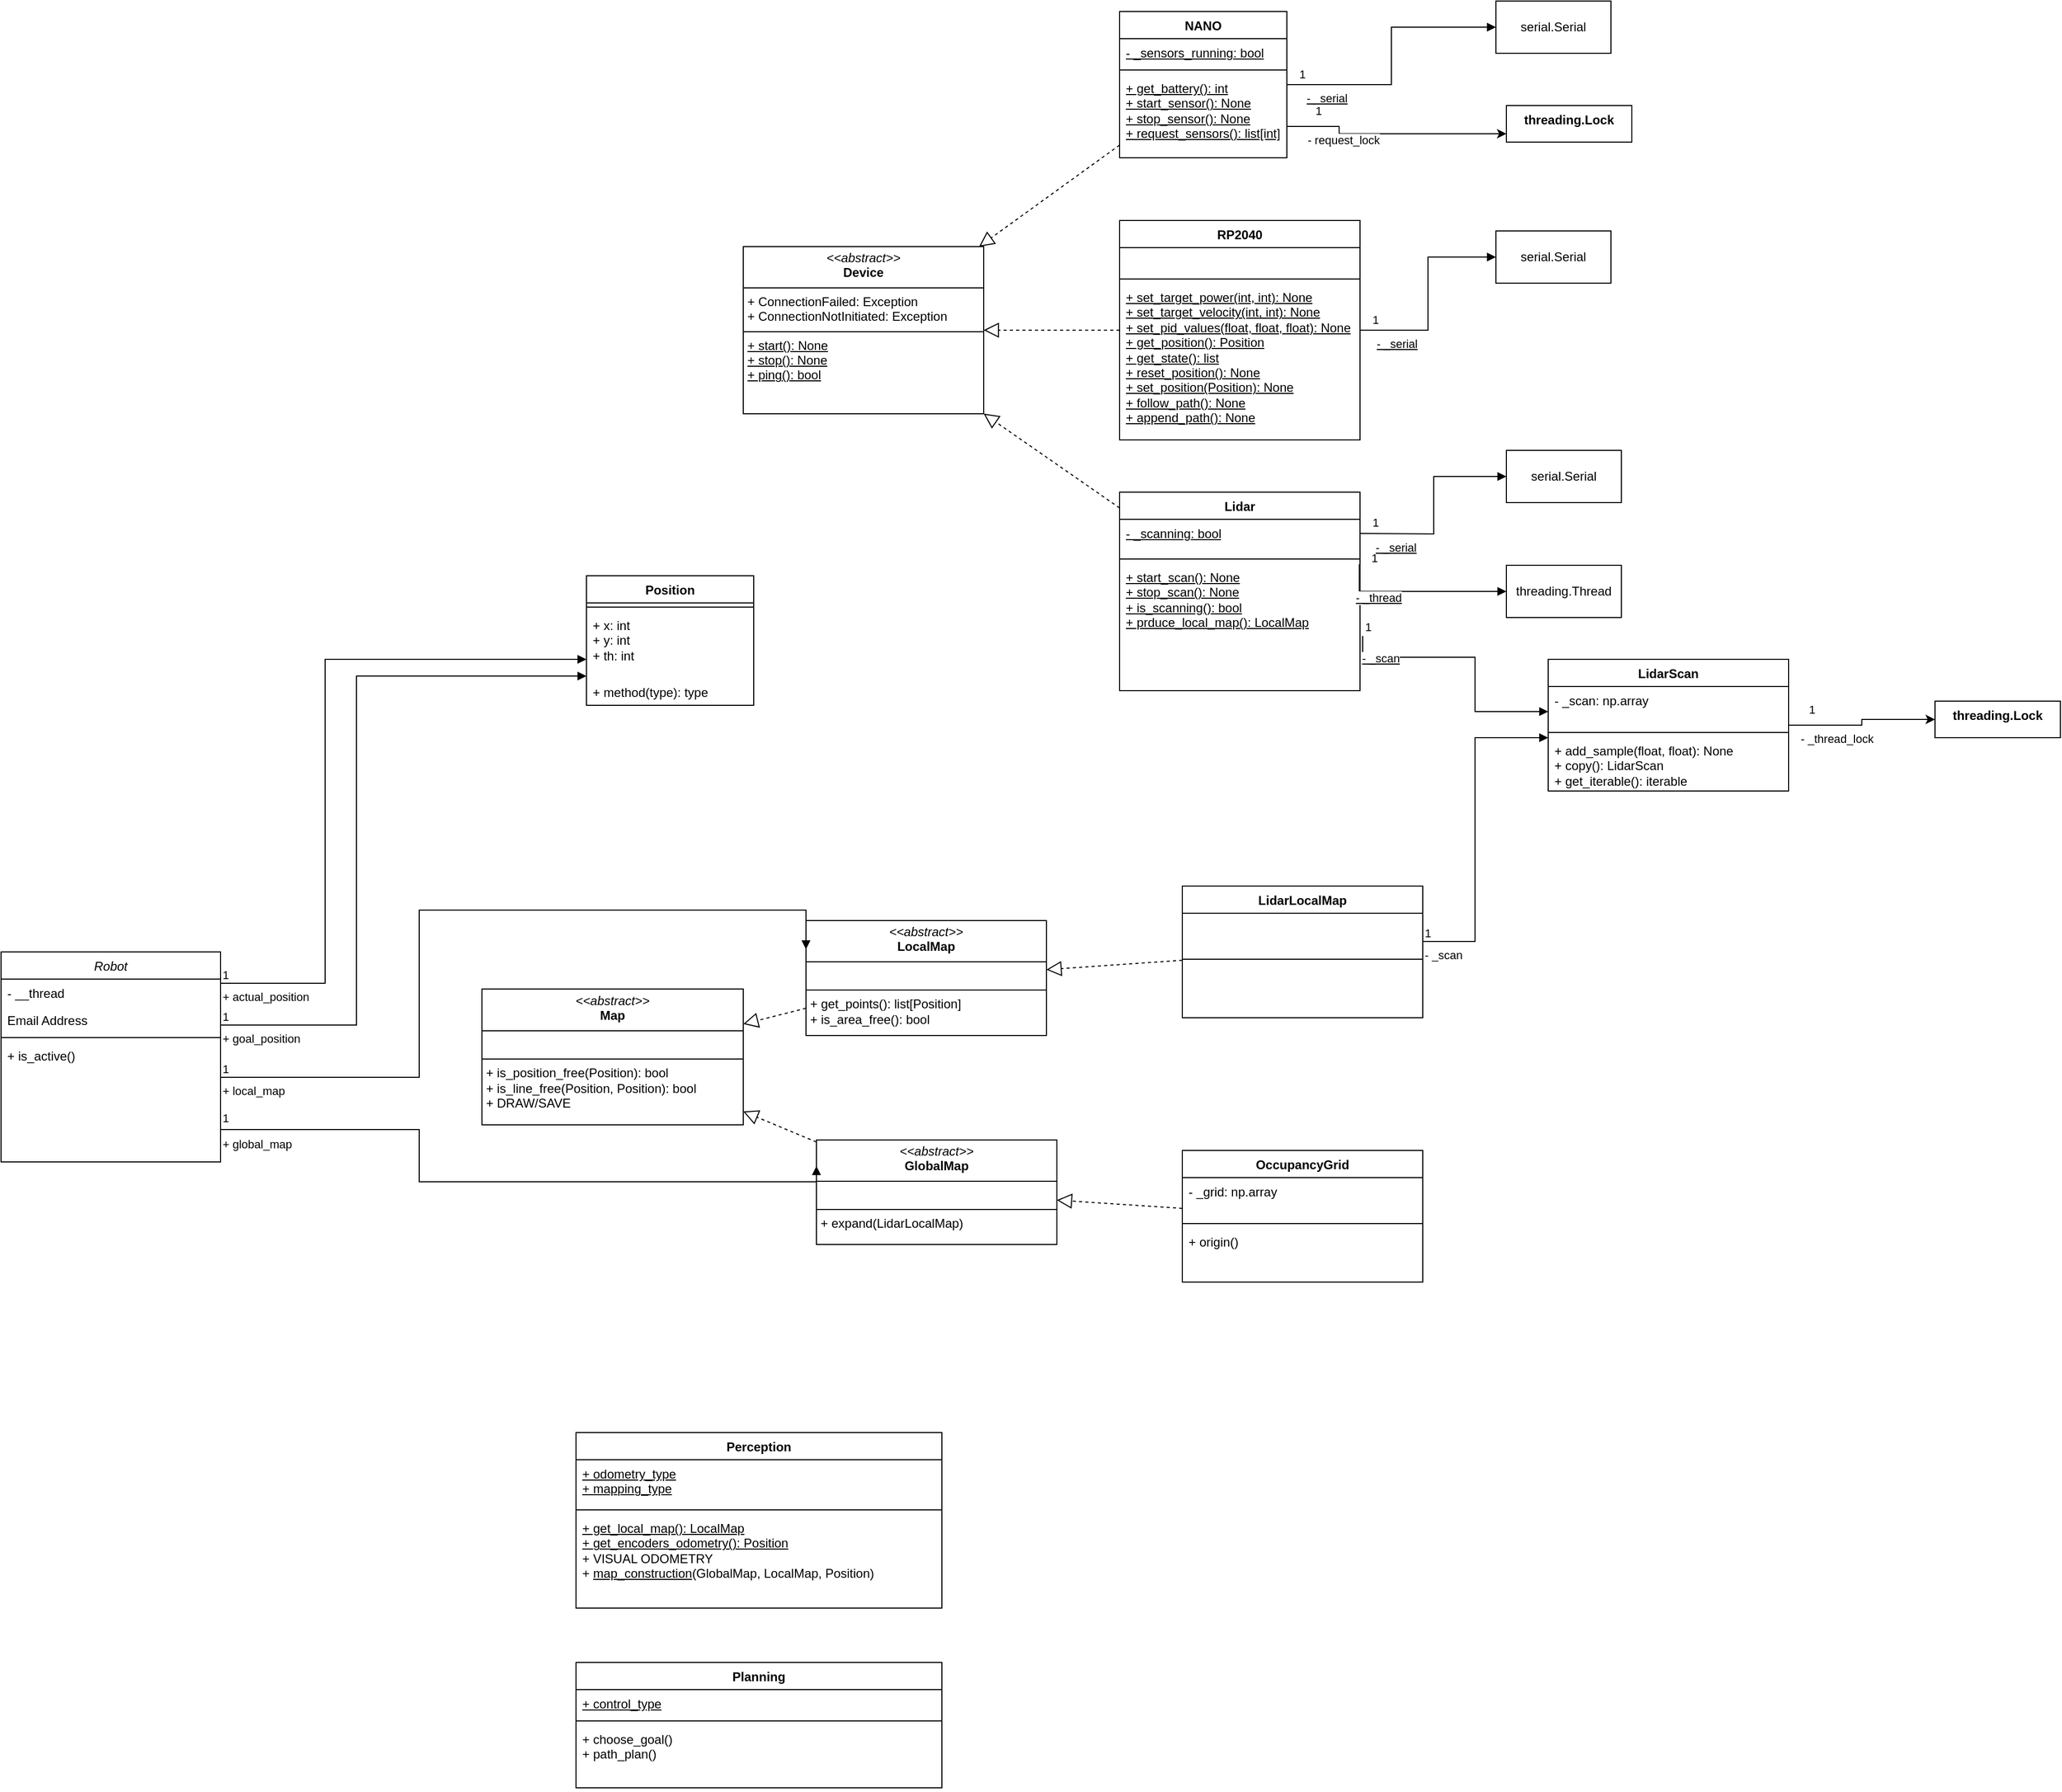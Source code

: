 <mxfile version="25.0.2">
  <diagram id="C5RBs43oDa-KdzZeNtuy" name="Page-1">
    <mxGraphModel dx="2169" dy="1123" grid="1" gridSize="10" guides="1" tooltips="1" connect="1" arrows="1" fold="1" page="1" pageScale="1" pageWidth="827" pageHeight="1169" math="0" shadow="0">
      <root>
        <mxCell id="WIyWlLk6GJQsqaUBKTNV-0" />
        <mxCell id="WIyWlLk6GJQsqaUBKTNV-1" parent="WIyWlLk6GJQsqaUBKTNV-0" />
        <mxCell id="zkfFHV4jXpPFQw0GAbJ--0" value="Robot" style="swimlane;fontStyle=2;align=center;verticalAlign=top;childLayout=stackLayout;horizontal=1;startSize=26;horizontalStack=0;resizeParent=1;resizeLast=0;collapsible=1;marginBottom=0;rounded=0;shadow=0;strokeWidth=1;" parent="WIyWlLk6GJQsqaUBKTNV-1" vertex="1">
          <mxGeometry x="-520" y="960" width="210" height="201" as="geometry">
            <mxRectangle x="230" y="140" width="160" height="26" as="alternateBounds" />
          </mxGeometry>
        </mxCell>
        <mxCell id="zkfFHV4jXpPFQw0GAbJ--1" value="- __thread" style="text;align=left;verticalAlign=top;spacingLeft=4;spacingRight=4;overflow=hidden;rotatable=0;points=[[0,0.5],[1,0.5]];portConstraint=eastwest;fontStyle=0" parent="zkfFHV4jXpPFQw0GAbJ--0" vertex="1">
          <mxGeometry y="26" width="210" height="26" as="geometry" />
        </mxCell>
        <mxCell id="zkfFHV4jXpPFQw0GAbJ--3" value="Email Address" style="text;align=left;verticalAlign=top;spacingLeft=4;spacingRight=4;overflow=hidden;rotatable=0;points=[[0,0.5],[1,0.5]];portConstraint=eastwest;rounded=0;shadow=0;html=0;" parent="zkfFHV4jXpPFQw0GAbJ--0" vertex="1">
          <mxGeometry y="52" width="210" height="26" as="geometry" />
        </mxCell>
        <mxCell id="zkfFHV4jXpPFQw0GAbJ--4" value="" style="line;html=1;strokeWidth=1;align=left;verticalAlign=middle;spacingTop=-1;spacingLeft=3;spacingRight=3;rotatable=0;labelPosition=right;points=[];portConstraint=eastwest;" parent="zkfFHV4jXpPFQw0GAbJ--0" vertex="1">
          <mxGeometry y="78" width="210" height="8" as="geometry" />
        </mxCell>
        <mxCell id="zkfFHV4jXpPFQw0GAbJ--5" value="+ is_active()" style="text;align=left;verticalAlign=top;spacingLeft=4;spacingRight=4;overflow=hidden;rotatable=0;points=[[0,0.5],[1,0.5]];portConstraint=eastwest;" parent="zkfFHV4jXpPFQw0GAbJ--0" vertex="1">
          <mxGeometry y="86" width="210" height="26" as="geometry" />
        </mxCell>
        <mxCell id="hPrUWKLeaLO6uAsV5Swc-0" value="&lt;div&gt;Lidar&lt;/div&gt;&lt;div&gt;&lt;br&gt;&lt;/div&gt;" style="swimlane;fontStyle=1;align=center;verticalAlign=top;childLayout=stackLayout;horizontal=1;startSize=26;horizontalStack=0;resizeParent=1;resizeParentMax=0;resizeLast=0;collapsible=1;marginBottom=0;whiteSpace=wrap;html=1;" parent="WIyWlLk6GJQsqaUBKTNV-1" vertex="1">
          <mxGeometry x="550" y="520" width="230" height="190" as="geometry" />
        </mxCell>
        <mxCell id="hPrUWKLeaLO6uAsV5Swc-1" value="&lt;div&gt;&lt;u&gt;- _scanning: bool&lt;/u&gt;&lt;/div&gt;" style="text;strokeColor=none;fillColor=none;align=left;verticalAlign=top;spacingLeft=4;spacingRight=4;overflow=hidden;rotatable=0;points=[[0,0.5],[1,0.5]];portConstraint=eastwest;whiteSpace=wrap;html=1;" parent="hPrUWKLeaLO6uAsV5Swc-0" vertex="1">
          <mxGeometry y="26" width="230" height="34" as="geometry" />
        </mxCell>
        <mxCell id="hPrUWKLeaLO6uAsV5Swc-2" value="" style="line;strokeWidth=1;fillColor=none;align=left;verticalAlign=middle;spacingTop=-1;spacingLeft=3;spacingRight=3;rotatable=0;labelPosition=right;points=[];portConstraint=eastwest;strokeColor=inherit;" parent="hPrUWKLeaLO6uAsV5Swc-0" vertex="1">
          <mxGeometry y="60" width="230" height="8" as="geometry" />
        </mxCell>
        <mxCell id="hPrUWKLeaLO6uAsV5Swc-3" value="&lt;div&gt;+ start_scan(): None&lt;/div&gt;&lt;div&gt;+ stop_scan(): None&lt;/div&gt;&lt;div&gt;+ is_scanning(): bool&lt;/div&gt;&lt;div&gt;+ prduce_local_map(): LocalMap&lt;/div&gt;" style="text;strokeColor=none;fillColor=none;align=left;verticalAlign=top;spacingLeft=4;spacingRight=4;overflow=hidden;rotatable=0;points=[[0,0.5],[1,0.5]];portConstraint=eastwest;whiteSpace=wrap;html=1;fontStyle=4" parent="hPrUWKLeaLO6uAsV5Swc-0" vertex="1">
          <mxGeometry y="68" width="230" height="122" as="geometry" />
        </mxCell>
        <mxCell id="7IlYcsxSYX4sqOh2F5LM-17" value="" style="edgeStyle=orthogonalEdgeStyle;rounded=0;orthogonalLoop=1;jettySize=auto;html=1;" parent="WIyWlLk6GJQsqaUBKTNV-1" source="7IlYcsxSYX4sqOh2F5LM-23" target="7IlYcsxSYX4sqOh2F5LM-16" edge="1">
          <mxGeometry relative="1" as="geometry">
            <mxPoint x="1190" y="730" as="sourcePoint" />
          </mxGeometry>
        </mxCell>
        <mxCell id="7IlYcsxSYX4sqOh2F5LM-18" value="- _thread_lock" style="edgeLabel;html=1;align=center;verticalAlign=middle;resizable=0;points=[];" parent="7IlYcsxSYX4sqOh2F5LM-17" vertex="1" connectable="0">
          <mxGeometry x="-0.792" y="-3" relative="1" as="geometry">
            <mxPoint x="31" y="10" as="offset" />
          </mxGeometry>
        </mxCell>
        <mxCell id="7IlYcsxSYX4sqOh2F5LM-19" value="1" style="edgeLabel;html=1;align=center;verticalAlign=middle;resizable=0;points=[];" parent="7IlYcsxSYX4sqOh2F5LM-17" vertex="1" connectable="0">
          <mxGeometry x="-0.792" y="-3" relative="1" as="geometry">
            <mxPoint x="7" y="-18" as="offset" />
          </mxGeometry>
        </mxCell>
        <mxCell id="7IlYcsxSYX4sqOh2F5LM-0" value="threading.Thread" style="html=1;whiteSpace=wrap;" parent="WIyWlLk6GJQsqaUBKTNV-1" vertex="1">
          <mxGeometry x="920" y="590" width="110" height="50" as="geometry" />
        </mxCell>
        <mxCell id="7IlYcsxSYX4sqOh2F5LM-4" value="&lt;u&gt;- _thread&lt;/u&gt;" style="endArrow=block;endFill=1;html=1;edgeStyle=orthogonalEdgeStyle;align=left;verticalAlign=top;rounded=0;exitX=0.997;exitY=0.008;exitDx=0;exitDy=0;exitPerimeter=0;" parent="WIyWlLk6GJQsqaUBKTNV-1" source="hPrUWKLeaLO6uAsV5Swc-3" target="7IlYcsxSYX4sqOh2F5LM-0" edge="1">
          <mxGeometry x="-0.771" y="-5" relative="1" as="geometry">
            <mxPoint x="780" y="610" as="sourcePoint" />
            <mxPoint x="940" y="610" as="targetPoint" />
            <Array as="points">
              <mxPoint x="779" y="615" />
            </Array>
            <mxPoint as="offset" />
          </mxGeometry>
        </mxCell>
        <mxCell id="7IlYcsxSYX4sqOh2F5LM-5" value="1" style="edgeLabel;resizable=0;html=1;align=left;verticalAlign=bottom;" parent="7IlYcsxSYX4sqOh2F5LM-4" connectable="0" vertex="1">
          <mxGeometry x="-1" relative="1" as="geometry">
            <mxPoint x="10" y="3" as="offset" />
          </mxGeometry>
        </mxCell>
        <mxCell id="7IlYcsxSYX4sqOh2F5LM-6" value="&lt;u&gt;- _scan&lt;/u&gt;" style="endArrow=block;endFill=1;html=1;edgeStyle=orthogonalEdgeStyle;align=left;verticalAlign=top;rounded=0;exitX=1.011;exitY=0.571;exitDx=0;exitDy=0;exitPerimeter=0;" parent="WIyWlLk6GJQsqaUBKTNV-1" source="hPrUWKLeaLO6uAsV5Swc-3" target="7IlYcsxSYX4sqOh2F5LM-23" edge="1">
          <mxGeometry x="-0.935" y="-3" relative="1" as="geometry">
            <mxPoint x="800" y="730" as="sourcePoint" />
            <mxPoint x="960" y="730" as="targetPoint" />
            <Array as="points">
              <mxPoint x="890" y="678" />
              <mxPoint x="890" y="730" />
            </Array>
            <mxPoint as="offset" />
          </mxGeometry>
        </mxCell>
        <mxCell id="7IlYcsxSYX4sqOh2F5LM-7" value="1" style="edgeLabel;resizable=0;html=1;align=left;verticalAlign=bottom;" parent="7IlYcsxSYX4sqOh2F5LM-6" connectable="0" vertex="1">
          <mxGeometry x="-1" relative="1" as="geometry" />
        </mxCell>
        <mxCell id="7IlYcsxSYX4sqOh2F5LM-8" value="&lt;p style=&quot;margin:0px;margin-top:4px;text-align:center;&quot;&gt;&lt;i&gt;&amp;lt;&amp;lt;abstract&amp;gt;&amp;gt;&lt;/i&gt;&lt;br&gt;&lt;b&gt;LocalMap&lt;/b&gt;&lt;/p&gt;&lt;hr size=&quot;1&quot; style=&quot;border-style:solid;&quot;&gt;&lt;p style=&quot;margin:0px;margin-left:4px;&quot;&gt;&lt;br&gt;&lt;/p&gt;&lt;hr size=&quot;1&quot; style=&quot;border-style:solid;&quot;&gt;&lt;p style=&quot;margin:0px;margin-left:4px;&quot;&gt;&lt;span style=&quot;background-color: initial;&quot;&gt;+ get_points(): list[Position]&lt;/span&gt;&lt;br&gt;&lt;/p&gt;&lt;p style=&quot;margin:0px;margin-left:4px;&quot;&gt;+ is_area_free(): bool&lt;span style=&quot;background-color: initial;&quot;&gt;&amp;nbsp;&lt;/span&gt;&lt;/p&gt;&lt;p style=&quot;margin:0px;margin-left:4px;&quot;&gt;&lt;br&gt;&lt;/p&gt;" style="verticalAlign=top;align=left;overflow=fill;html=1;whiteSpace=wrap;" parent="WIyWlLk6GJQsqaUBKTNV-1" vertex="1">
          <mxGeometry x="250" y="930" width="230" height="110" as="geometry" />
        </mxCell>
        <mxCell id="7IlYcsxSYX4sqOh2F5LM-9" value="serial.Serial" style="html=1;whiteSpace=wrap;" parent="WIyWlLk6GJQsqaUBKTNV-1" vertex="1">
          <mxGeometry x="920" y="480" width="110" height="50" as="geometry" />
        </mxCell>
        <mxCell id="7IlYcsxSYX4sqOh2F5LM-10" value="&lt;u&gt;- _serial&lt;/u&gt;" style="endArrow=block;endFill=1;html=1;edgeStyle=orthogonalEdgeStyle;align=left;verticalAlign=top;rounded=0;entryX=0;entryY=0.5;entryDx=0;entryDy=0;" parent="WIyWlLk6GJQsqaUBKTNV-1" target="7IlYcsxSYX4sqOh2F5LM-9" edge="1">
          <mxGeometry x="-0.866" relative="1" as="geometry">
            <mxPoint x="780" y="559.48" as="sourcePoint" />
            <mxPoint x="920" y="544.48" as="targetPoint" />
            <mxPoint as="offset" />
          </mxGeometry>
        </mxCell>
        <mxCell id="7IlYcsxSYX4sqOh2F5LM-11" value="1" style="edgeLabel;resizable=0;html=1;align=left;verticalAlign=bottom;" parent="7IlYcsxSYX4sqOh2F5LM-10" connectable="0" vertex="1">
          <mxGeometry x="-1" relative="1" as="geometry">
            <mxPoint x="10" y="-2" as="offset" />
          </mxGeometry>
        </mxCell>
        <mxCell id="7IlYcsxSYX4sqOh2F5LM-12" value="- _scan" style="endArrow=block;endFill=1;html=1;edgeStyle=orthogonalEdgeStyle;align=left;verticalAlign=top;rounded=0;" parent="WIyWlLk6GJQsqaUBKTNV-1" source="7IlYcsxSYX4sqOh2F5LM-28" target="7IlYcsxSYX4sqOh2F5LM-23" edge="1">
          <mxGeometry x="-1" relative="1" as="geometry">
            <mxPoint x="840" y="950.0" as="sourcePoint" />
            <mxPoint x="960" y="755" as="targetPoint" />
            <Array as="points">
              <mxPoint x="890" y="950" />
              <mxPoint x="890" y="755" />
            </Array>
          </mxGeometry>
        </mxCell>
        <mxCell id="7IlYcsxSYX4sqOh2F5LM-13" value="1" style="edgeLabel;resizable=0;html=1;align=left;verticalAlign=bottom;" parent="7IlYcsxSYX4sqOh2F5LM-12" connectable="0" vertex="1">
          <mxGeometry x="-1" relative="1" as="geometry" />
        </mxCell>
        <mxCell id="7IlYcsxSYX4sqOh2F5LM-15" value="" style="endArrow=block;dashed=1;endFill=0;endSize=12;html=1;rounded=0;" parent="WIyWlLk6GJQsqaUBKTNV-1" source="7IlYcsxSYX4sqOh2F5LM-28" target="7IlYcsxSYX4sqOh2F5LM-8" edge="1">
          <mxGeometry width="160" relative="1" as="geometry">
            <mxPoint x="610" y="965" as="sourcePoint" />
            <mxPoint x="520" y="960" as="targetPoint" />
          </mxGeometry>
        </mxCell>
        <mxCell id="7IlYcsxSYX4sqOh2F5LM-16" value="threading.Lock" style="whiteSpace=wrap;html=1;verticalAlign=top;fontStyle=1;startSize=26;" parent="WIyWlLk6GJQsqaUBKTNV-1" vertex="1">
          <mxGeometry x="1330" y="720" width="120" height="35" as="geometry" />
        </mxCell>
        <mxCell id="7IlYcsxSYX4sqOh2F5LM-23" value="&lt;div&gt;Lidar&lt;span style=&quot;background-color: initial;&quot;&gt;Scan&lt;/span&gt;&lt;/div&gt;" style="swimlane;fontStyle=1;align=center;verticalAlign=top;childLayout=stackLayout;horizontal=1;startSize=26;horizontalStack=0;resizeParent=1;resizeParentMax=0;resizeLast=0;collapsible=1;marginBottom=0;whiteSpace=wrap;html=1;" parent="WIyWlLk6GJQsqaUBKTNV-1" vertex="1">
          <mxGeometry x="960" y="680" width="230" height="126" as="geometry" />
        </mxCell>
        <mxCell id="7IlYcsxSYX4sqOh2F5LM-24" value="&lt;div&gt;- _scan: np.array&lt;/div&gt;" style="text;strokeColor=none;fillColor=none;align=left;verticalAlign=top;spacingLeft=4;spacingRight=4;overflow=hidden;rotatable=0;points=[[0,0.5],[1,0.5]];portConstraint=eastwest;whiteSpace=wrap;html=1;" parent="7IlYcsxSYX4sqOh2F5LM-23" vertex="1">
          <mxGeometry y="26" width="230" height="40" as="geometry" />
        </mxCell>
        <mxCell id="7IlYcsxSYX4sqOh2F5LM-25" value="" style="line;strokeWidth=1;fillColor=none;align=left;verticalAlign=middle;spacingTop=-1;spacingLeft=3;spacingRight=3;rotatable=0;labelPosition=right;points=[];portConstraint=eastwest;strokeColor=inherit;" parent="7IlYcsxSYX4sqOh2F5LM-23" vertex="1">
          <mxGeometry y="66" width="230" height="8" as="geometry" />
        </mxCell>
        <mxCell id="7IlYcsxSYX4sqOh2F5LM-26" value="+ add_sample(float, float): None&lt;div&gt;+ copy(): LidarScan&lt;/div&gt;&lt;div&gt;+ get_iterable(): iterable&lt;/div&gt;" style="text;strokeColor=none;fillColor=none;align=left;verticalAlign=top;spacingLeft=4;spacingRight=4;overflow=hidden;rotatable=0;points=[[0,0.5],[1,0.5]];portConstraint=eastwest;whiteSpace=wrap;html=1;fontStyle=0" parent="7IlYcsxSYX4sqOh2F5LM-23" vertex="1">
          <mxGeometry y="74" width="230" height="52" as="geometry" />
        </mxCell>
        <mxCell id="7IlYcsxSYX4sqOh2F5LM-28" value="&lt;div&gt;LidarLocalMap&lt;/div&gt;" style="swimlane;fontStyle=1;align=center;verticalAlign=top;childLayout=stackLayout;horizontal=1;startSize=26;horizontalStack=0;resizeParent=1;resizeParentMax=0;resizeLast=0;collapsible=1;marginBottom=0;whiteSpace=wrap;html=1;" parent="WIyWlLk6GJQsqaUBKTNV-1" vertex="1">
          <mxGeometry x="610" y="897" width="230" height="126" as="geometry" />
        </mxCell>
        <mxCell id="7IlYcsxSYX4sqOh2F5LM-29" value="&lt;div&gt;&amp;nbsp;&amp;nbsp;&lt;/div&gt;" style="text;strokeColor=none;fillColor=none;align=left;verticalAlign=top;spacingLeft=4;spacingRight=4;overflow=hidden;rotatable=0;points=[[0,0.5],[1,0.5]];portConstraint=eastwest;whiteSpace=wrap;html=1;" parent="7IlYcsxSYX4sqOh2F5LM-28" vertex="1">
          <mxGeometry y="26" width="230" height="40" as="geometry" />
        </mxCell>
        <mxCell id="7IlYcsxSYX4sqOh2F5LM-30" value="" style="line;strokeWidth=1;fillColor=none;align=left;verticalAlign=middle;spacingTop=-1;spacingLeft=3;spacingRight=3;rotatable=0;labelPosition=right;points=[];portConstraint=eastwest;strokeColor=inherit;" parent="7IlYcsxSYX4sqOh2F5LM-28" vertex="1">
          <mxGeometry y="66" width="230" height="8" as="geometry" />
        </mxCell>
        <mxCell id="7IlYcsxSYX4sqOh2F5LM-31" value="&amp;nbsp;&amp;nbsp;" style="text;strokeColor=none;fillColor=none;align=left;verticalAlign=top;spacingLeft=4;spacingRight=4;overflow=hidden;rotatable=0;points=[[0,0.5],[1,0.5]];portConstraint=eastwest;whiteSpace=wrap;html=1;fontStyle=0" parent="7IlYcsxSYX4sqOh2F5LM-28" vertex="1">
          <mxGeometry y="74" width="230" height="52" as="geometry" />
        </mxCell>
        <mxCell id="7IlYcsxSYX4sqOh2F5LM-32" value="&lt;div&gt;OccupancyGrid&lt;/div&gt;" style="swimlane;fontStyle=1;align=center;verticalAlign=top;childLayout=stackLayout;horizontal=1;startSize=26;horizontalStack=0;resizeParent=1;resizeParentMax=0;resizeLast=0;collapsible=1;marginBottom=0;whiteSpace=wrap;html=1;" parent="WIyWlLk6GJQsqaUBKTNV-1" vertex="1">
          <mxGeometry x="610" y="1150" width="230" height="126" as="geometry" />
        </mxCell>
        <mxCell id="7IlYcsxSYX4sqOh2F5LM-33" value="&lt;div&gt;- _grid: np.array&lt;/div&gt;&lt;div&gt;&lt;br&gt;&lt;/div&gt;" style="text;strokeColor=none;fillColor=none;align=left;verticalAlign=top;spacingLeft=4;spacingRight=4;overflow=hidden;rotatable=0;points=[[0,0.5],[1,0.5]];portConstraint=eastwest;whiteSpace=wrap;html=1;" parent="7IlYcsxSYX4sqOh2F5LM-32" vertex="1">
          <mxGeometry y="26" width="230" height="40" as="geometry" />
        </mxCell>
        <mxCell id="7IlYcsxSYX4sqOh2F5LM-34" value="" style="line;strokeWidth=1;fillColor=none;align=left;verticalAlign=middle;spacingTop=-1;spacingLeft=3;spacingRight=3;rotatable=0;labelPosition=right;points=[];portConstraint=eastwest;strokeColor=inherit;" parent="7IlYcsxSYX4sqOh2F5LM-32" vertex="1">
          <mxGeometry y="66" width="230" height="8" as="geometry" />
        </mxCell>
        <mxCell id="7IlYcsxSYX4sqOh2F5LM-35" value="+ origin()&lt;div&gt;&lt;br&gt;&lt;/div&gt;" style="text;strokeColor=none;fillColor=none;align=left;verticalAlign=top;spacingLeft=4;spacingRight=4;overflow=hidden;rotatable=0;points=[[0,0.5],[1,0.5]];portConstraint=eastwest;whiteSpace=wrap;html=1;fontStyle=0" parent="7IlYcsxSYX4sqOh2F5LM-32" vertex="1">
          <mxGeometry y="74" width="230" height="52" as="geometry" />
        </mxCell>
        <mxCell id="7IlYcsxSYX4sqOh2F5LM-36" value="&lt;p style=&quot;margin:0px;margin-top:4px;text-align:center;&quot;&gt;&lt;i&gt;&amp;lt;&amp;lt;abstract&amp;gt;&amp;gt;&lt;/i&gt;&lt;br&gt;&lt;b&gt;GlobalMap&lt;/b&gt;&lt;/p&gt;&lt;hr size=&quot;1&quot; style=&quot;border-style:solid;&quot;&gt;&lt;p style=&quot;margin:0px;margin-left:4px;&quot;&gt;&lt;br&gt;&lt;/p&gt;&lt;hr size=&quot;1&quot; style=&quot;border-style:solid;&quot;&gt;&lt;p style=&quot;margin:0px;margin-left:4px;&quot;&gt;+ expand(LidarLocalMap)&lt;/p&gt;&lt;p style=&quot;margin:0px;margin-left:4px;&quot;&gt;&lt;br&gt;&lt;/p&gt;" style="verticalAlign=top;align=left;overflow=fill;html=1;whiteSpace=wrap;" parent="WIyWlLk6GJQsqaUBKTNV-1" vertex="1">
          <mxGeometry x="260" y="1140" width="230" height="100" as="geometry" />
        </mxCell>
        <mxCell id="7IlYcsxSYX4sqOh2F5LM-37" value="" style="endArrow=block;dashed=1;endFill=0;endSize=12;html=1;rounded=0;" parent="WIyWlLk6GJQsqaUBKTNV-1" source="7IlYcsxSYX4sqOh2F5LM-32" target="7IlYcsxSYX4sqOh2F5LM-36" edge="1">
          <mxGeometry width="160" relative="1" as="geometry">
            <mxPoint x="620" y="1219.57" as="sourcePoint" />
            <mxPoint x="530" y="1217.403" as="targetPoint" />
          </mxGeometry>
        </mxCell>
        <mxCell id="7IlYcsxSYX4sqOh2F5LM-38" value="&lt;p style=&quot;margin:0px;margin-top:4px;text-align:center;&quot;&gt;&lt;i&gt;&amp;lt;&amp;lt;abstract&amp;gt;&amp;gt;&lt;/i&gt;&lt;br&gt;&lt;b&gt;Map&lt;/b&gt;&lt;/p&gt;&lt;hr size=&quot;1&quot; style=&quot;border-style:solid;&quot;&gt;&lt;p style=&quot;margin:0px;margin-left:4px;&quot;&gt;&lt;br&gt;&lt;/p&gt;&lt;hr size=&quot;1&quot; style=&quot;border-style:solid;&quot;&gt;&lt;p style=&quot;margin:0px;margin-left:4px;&quot;&gt;+ is_position_free(Position): bool&lt;br&gt;+ is_line_free(Position, Position): bool&lt;/p&gt;&lt;p style=&quot;margin:0px;margin-left:4px;&quot;&gt;+ DRAW/SAVE&amp;nbsp;&lt;/p&gt;&lt;p style=&quot;margin:0px;margin-left:4px;&quot;&gt;&lt;br&gt;&lt;/p&gt;" style="verticalAlign=top;align=left;overflow=fill;html=1;whiteSpace=wrap;" parent="WIyWlLk6GJQsqaUBKTNV-1" vertex="1">
          <mxGeometry x="-60" y="995.5" width="250" height="130" as="geometry" />
        </mxCell>
        <mxCell id="7IlYcsxSYX4sqOh2F5LM-39" value="" style="endArrow=block;dashed=1;endFill=0;endSize=12;html=1;rounded=0;" parent="WIyWlLk6GJQsqaUBKTNV-1" source="7IlYcsxSYX4sqOh2F5LM-8" target="7IlYcsxSYX4sqOh2F5LM-38" edge="1">
          <mxGeometry width="160" relative="1" as="geometry">
            <mxPoint x="280" y="1080" as="sourcePoint" />
            <mxPoint x="190" y="1080" as="targetPoint" />
          </mxGeometry>
        </mxCell>
        <mxCell id="7IlYcsxSYX4sqOh2F5LM-40" value="" style="endArrow=block;dashed=1;endFill=0;endSize=12;html=1;rounded=0;" parent="WIyWlLk6GJQsqaUBKTNV-1" source="7IlYcsxSYX4sqOh2F5LM-36" target="7IlYcsxSYX4sqOh2F5LM-38" edge="1">
          <mxGeometry width="160" relative="1" as="geometry">
            <mxPoint x="300" y="1110" as="sourcePoint" />
            <mxPoint x="210" y="1110" as="targetPoint" />
          </mxGeometry>
        </mxCell>
        <mxCell id="7IlYcsxSYX4sqOh2F5LM-41" value="NANO" style="swimlane;fontStyle=1;align=center;verticalAlign=top;childLayout=stackLayout;horizontal=1;startSize=26;horizontalStack=0;resizeParent=1;resizeParentMax=0;resizeLast=0;collapsible=1;marginBottom=0;whiteSpace=wrap;html=1;" parent="WIyWlLk6GJQsqaUBKTNV-1" vertex="1">
          <mxGeometry x="550" y="60" width="160" height="140" as="geometry" />
        </mxCell>
        <mxCell id="7IlYcsxSYX4sqOh2F5LM-42" value="- _sensors_running: bool" style="text;strokeColor=none;fillColor=none;align=left;verticalAlign=top;spacingLeft=4;spacingRight=4;overflow=hidden;rotatable=0;points=[[0,0.5],[1,0.5]];portConstraint=eastwest;whiteSpace=wrap;html=1;fontStyle=4" parent="7IlYcsxSYX4sqOh2F5LM-41" vertex="1">
          <mxGeometry y="26" width="160" height="26" as="geometry" />
        </mxCell>
        <mxCell id="7IlYcsxSYX4sqOh2F5LM-43" value="" style="line;strokeWidth=1;fillColor=none;align=left;verticalAlign=middle;spacingTop=-1;spacingLeft=3;spacingRight=3;rotatable=0;labelPosition=right;points=[];portConstraint=eastwest;strokeColor=inherit;" parent="7IlYcsxSYX4sqOh2F5LM-41" vertex="1">
          <mxGeometry y="52" width="160" height="8" as="geometry" />
        </mxCell>
        <mxCell id="7IlYcsxSYX4sqOh2F5LM-44" value="&lt;u&gt;+ get_battery(): int&lt;/u&gt;&lt;div&gt;&lt;u&gt;+ start_sensor(): None&lt;/u&gt;&lt;/div&gt;&lt;div&gt;&lt;u&gt;+ stop_sensor(): None&lt;/u&gt;&lt;/div&gt;&lt;div&gt;&lt;u&gt;+ request_sensors(): list[int]&lt;/u&gt;&lt;/div&gt;&lt;div&gt;&lt;u&gt;&lt;br&gt;&lt;/u&gt;&lt;/div&gt;" style="text;strokeColor=none;fillColor=none;align=left;verticalAlign=top;spacingLeft=4;spacingRight=4;overflow=hidden;rotatable=0;points=[[0,0.5],[1,0.5]];portConstraint=eastwest;whiteSpace=wrap;html=1;" parent="7IlYcsxSYX4sqOh2F5LM-41" vertex="1">
          <mxGeometry y="60" width="160" height="80" as="geometry" />
        </mxCell>
        <mxCell id="7IlYcsxSYX4sqOh2F5LM-45" value="&lt;p style=&quot;margin:0px;margin-top:4px;text-align:center;&quot;&gt;&lt;i&gt;&amp;lt;&amp;lt;abstract&amp;gt;&amp;gt;&lt;/i&gt;&lt;br&gt;&lt;b&gt;Device&lt;/b&gt;&lt;/p&gt;&lt;hr size=&quot;1&quot; style=&quot;border-style:solid;&quot;&gt;&lt;p style=&quot;margin:0px;margin-left:4px;&quot;&gt;+ ConnectionFailed: Exception&lt;/p&gt;&lt;p style=&quot;margin:0px;margin-left:4px;&quot;&gt;+ ConnectionNotInitiated: Exception&lt;/p&gt;&lt;hr size=&quot;1&quot; style=&quot;border-style:solid;&quot;&gt;&lt;p style=&quot;margin:0px;margin-left:4px;&quot;&gt;&lt;u&gt;+ start(): None&lt;/u&gt;&lt;/p&gt;&lt;p style=&quot;margin:0px;margin-left:4px;&quot;&gt;&lt;u&gt;+ stop(): None&lt;/u&gt;&lt;/p&gt;&lt;p style=&quot;margin:0px;margin-left:4px;&quot;&gt;&lt;u&gt;+ ping(): bool&lt;/u&gt;&lt;/p&gt;" style="verticalAlign=top;align=left;overflow=fill;html=1;whiteSpace=wrap;" parent="WIyWlLk6GJQsqaUBKTNV-1" vertex="1">
          <mxGeometry x="190" y="285" width="230" height="160" as="geometry" />
        </mxCell>
        <mxCell id="7IlYcsxSYX4sqOh2F5LM-46" value="" style="endArrow=block;dashed=1;endFill=0;endSize=12;html=1;rounded=0;" parent="WIyWlLk6GJQsqaUBKTNV-1" source="hPrUWKLeaLO6uAsV5Swc-0" target="7IlYcsxSYX4sqOh2F5LM-45" edge="1">
          <mxGeometry width="160" relative="1" as="geometry">
            <mxPoint x="530" y="638.82" as="sourcePoint" />
            <mxPoint x="400" y="638.82" as="targetPoint" />
          </mxGeometry>
        </mxCell>
        <mxCell id="7IlYcsxSYX4sqOh2F5LM-47" value="" style="endArrow=block;dashed=1;endFill=0;endSize=12;html=1;rounded=0;" parent="WIyWlLk6GJQsqaUBKTNV-1" source="7IlYcsxSYX4sqOh2F5LM-41" target="7IlYcsxSYX4sqOh2F5LM-45" edge="1">
          <mxGeometry width="160" relative="1" as="geometry">
            <mxPoint x="510" y="357" as="sourcePoint" />
            <mxPoint x="400" y="320" as="targetPoint" />
          </mxGeometry>
        </mxCell>
        <mxCell id="7IlYcsxSYX4sqOh2F5LM-48" value="serial.Serial" style="html=1;whiteSpace=wrap;" parent="WIyWlLk6GJQsqaUBKTNV-1" vertex="1">
          <mxGeometry x="910" y="50" width="110" height="50" as="geometry" />
        </mxCell>
        <mxCell id="7IlYcsxSYX4sqOh2F5LM-49" value="&lt;u&gt;- _serial&lt;/u&gt;" style="endArrow=block;endFill=1;html=1;edgeStyle=orthogonalEdgeStyle;align=left;verticalAlign=top;rounded=0;" parent="WIyWlLk6GJQsqaUBKTNV-1" source="7IlYcsxSYX4sqOh2F5LM-41" target="7IlYcsxSYX4sqOh2F5LM-48" edge="1">
          <mxGeometry x="-0.866" relative="1" as="geometry">
            <mxPoint x="700" y="154.48" as="sourcePoint" />
            <mxPoint x="840" y="100" as="targetPoint" />
            <mxPoint as="offset" />
          </mxGeometry>
        </mxCell>
        <mxCell id="7IlYcsxSYX4sqOh2F5LM-50" value="1" style="edgeLabel;resizable=0;html=1;align=left;verticalAlign=bottom;" parent="7IlYcsxSYX4sqOh2F5LM-49" connectable="0" vertex="1">
          <mxGeometry x="-1" relative="1" as="geometry">
            <mxPoint x="10" y="-2" as="offset" />
          </mxGeometry>
        </mxCell>
        <mxCell id="7IlYcsxSYX4sqOh2F5LM-51" value="threading.Lock" style="whiteSpace=wrap;html=1;verticalAlign=top;fontStyle=1;startSize=26;" parent="WIyWlLk6GJQsqaUBKTNV-1" vertex="1">
          <mxGeometry x="920" y="150" width="120" height="35" as="geometry" />
        </mxCell>
        <mxCell id="7IlYcsxSYX4sqOh2F5LM-52" value="" style="edgeStyle=orthogonalEdgeStyle;rounded=0;orthogonalLoop=1;jettySize=auto;html=1;" parent="WIyWlLk6GJQsqaUBKTNV-1" source="7IlYcsxSYX4sqOh2F5LM-41" target="7IlYcsxSYX4sqOh2F5LM-51" edge="1">
          <mxGeometry relative="1" as="geometry">
            <mxPoint x="730" y="216" as="sourcePoint" />
            <mxPoint x="870" y="210" as="targetPoint" />
            <Array as="points">
              <mxPoint x="760" y="170" />
              <mxPoint x="760" y="177" />
            </Array>
          </mxGeometry>
        </mxCell>
        <mxCell id="7IlYcsxSYX4sqOh2F5LM-53" value="- request_lock" style="edgeLabel;html=1;align=center;verticalAlign=middle;resizable=0;points=[];" parent="7IlYcsxSYX4sqOh2F5LM-52" vertex="1" connectable="0">
          <mxGeometry x="-0.792" y="-3" relative="1" as="geometry">
            <mxPoint x="31" y="10" as="offset" />
          </mxGeometry>
        </mxCell>
        <mxCell id="7IlYcsxSYX4sqOh2F5LM-54" value="1" style="edgeLabel;html=1;align=center;verticalAlign=middle;resizable=0;points=[];" parent="7IlYcsxSYX4sqOh2F5LM-52" vertex="1" connectable="0">
          <mxGeometry x="-0.792" y="-3" relative="1" as="geometry">
            <mxPoint x="7" y="-18" as="offset" />
          </mxGeometry>
        </mxCell>
        <mxCell id="7IlYcsxSYX4sqOh2F5LM-55" value="RP2040" style="swimlane;fontStyle=1;align=center;verticalAlign=top;childLayout=stackLayout;horizontal=1;startSize=26;horizontalStack=0;resizeParent=1;resizeParentMax=0;resizeLast=0;collapsible=1;marginBottom=0;whiteSpace=wrap;html=1;" parent="WIyWlLk6GJQsqaUBKTNV-1" vertex="1">
          <mxGeometry x="550" y="260" width="230" height="210" as="geometry" />
        </mxCell>
        <mxCell id="7IlYcsxSYX4sqOh2F5LM-56" value="&amp;nbsp;" style="text;strokeColor=none;fillColor=none;align=left;verticalAlign=top;spacingLeft=4;spacingRight=4;overflow=hidden;rotatable=0;points=[[0,0.5],[1,0.5]];portConstraint=eastwest;whiteSpace=wrap;html=1;" parent="7IlYcsxSYX4sqOh2F5LM-55" vertex="1">
          <mxGeometry y="26" width="230" height="26" as="geometry" />
        </mxCell>
        <mxCell id="7IlYcsxSYX4sqOh2F5LM-57" value="" style="line;strokeWidth=1;fillColor=none;align=left;verticalAlign=middle;spacingTop=-1;spacingLeft=3;spacingRight=3;rotatable=0;labelPosition=right;points=[];portConstraint=eastwest;strokeColor=inherit;" parent="7IlYcsxSYX4sqOh2F5LM-55" vertex="1">
          <mxGeometry y="52" width="230" height="8" as="geometry" />
        </mxCell>
        <mxCell id="7IlYcsxSYX4sqOh2F5LM-58" value="&lt;div&gt;&lt;u&gt;+ set_target_power(int, int): None&lt;/u&gt;&lt;/div&gt;&lt;div&gt;&lt;u&gt;+ set_target_velocity(int, int): None&lt;/u&gt;&lt;/div&gt;&lt;div&gt;&lt;u&gt;+ set_pid_values(float, float, float): None&lt;/u&gt;&lt;/div&gt;&lt;div&gt;&lt;u&gt;+ get_position(): Position&lt;/u&gt;&lt;/div&gt;&lt;div&gt;&lt;u&gt;+ get_state(): list&lt;/u&gt;&lt;/div&gt;&lt;div&gt;&lt;u&gt;+ reset_position(): None&lt;/u&gt;&lt;/div&gt;&lt;div&gt;&lt;u&gt;+ set_position(Position): None&lt;/u&gt;&lt;/div&gt;&lt;div&gt;&lt;u&gt;+ follow_path(): None&lt;/u&gt;&lt;/div&gt;&lt;div&gt;&lt;u&gt;+ append_path(): None&lt;/u&gt;&lt;/div&gt;" style="text;strokeColor=none;fillColor=none;align=left;verticalAlign=top;spacingLeft=4;spacingRight=4;overflow=hidden;rotatable=0;points=[[0,0.5],[1,0.5]];portConstraint=eastwest;whiteSpace=wrap;html=1;" parent="7IlYcsxSYX4sqOh2F5LM-55" vertex="1">
          <mxGeometry y="60" width="230" height="150" as="geometry" />
        </mxCell>
        <mxCell id="7IlYcsxSYX4sqOh2F5LM-59" value="serial.Serial" style="html=1;whiteSpace=wrap;" parent="WIyWlLk6GJQsqaUBKTNV-1" vertex="1">
          <mxGeometry x="910" y="270" width="110" height="50" as="geometry" />
        </mxCell>
        <mxCell id="7IlYcsxSYX4sqOh2F5LM-60" value="&lt;u&gt;- _serial&lt;/u&gt;" style="endArrow=block;endFill=1;html=1;edgeStyle=orthogonalEdgeStyle;align=left;verticalAlign=top;rounded=0;" parent="WIyWlLk6GJQsqaUBKTNV-1" source="7IlYcsxSYX4sqOh2F5LM-55" target="7IlYcsxSYX4sqOh2F5LM-59" edge="1">
          <mxGeometry x="-0.866" relative="1" as="geometry">
            <mxPoint x="710" y="364.48" as="sourcePoint" />
            <mxPoint x="850" y="310" as="targetPoint" />
            <mxPoint as="offset" />
          </mxGeometry>
        </mxCell>
        <mxCell id="7IlYcsxSYX4sqOh2F5LM-61" value="1" style="edgeLabel;resizable=0;html=1;align=left;verticalAlign=bottom;" parent="7IlYcsxSYX4sqOh2F5LM-60" connectable="0" vertex="1">
          <mxGeometry x="-1" relative="1" as="geometry">
            <mxPoint x="10" y="-2" as="offset" />
          </mxGeometry>
        </mxCell>
        <mxCell id="7IlYcsxSYX4sqOh2F5LM-66" value="" style="endArrow=block;dashed=1;endFill=0;endSize=12;html=1;rounded=0;" parent="WIyWlLk6GJQsqaUBKTNV-1" source="7IlYcsxSYX4sqOh2F5LM-55" target="7IlYcsxSYX4sqOh2F5LM-45" edge="1">
          <mxGeometry width="160" relative="1" as="geometry">
            <mxPoint x="450" y="350" as="sourcePoint" />
            <mxPoint x="330" y="363" as="targetPoint" />
          </mxGeometry>
        </mxCell>
        <mxCell id="9kL38yM7EAHpC1SXWuLj-4" value="+ local_map" style="endArrow=block;endFill=1;html=1;edgeStyle=orthogonalEdgeStyle;align=left;verticalAlign=top;rounded=0;entryX=0;entryY=0.25;entryDx=0;entryDy=0;" parent="WIyWlLk6GJQsqaUBKTNV-1" source="zkfFHV4jXpPFQw0GAbJ--0" target="7IlYcsxSYX4sqOh2F5LM-8" edge="1">
          <mxGeometry x="-1" relative="1" as="geometry">
            <mxPoint x="-260" y="1160" as="sourcePoint" />
            <mxPoint x="-100" y="1160" as="targetPoint" />
            <Array as="points">
              <mxPoint x="-120" y="1080" />
              <mxPoint x="-120" y="920" />
            </Array>
          </mxGeometry>
        </mxCell>
        <mxCell id="9kL38yM7EAHpC1SXWuLj-5" value="1" style="edgeLabel;resizable=0;html=1;align=left;verticalAlign=bottom;" parent="9kL38yM7EAHpC1SXWuLj-4" connectable="0" vertex="1">
          <mxGeometry x="-1" relative="1" as="geometry" />
        </mxCell>
        <mxCell id="9kL38yM7EAHpC1SXWuLj-6" value="+ global_map" style="endArrow=block;endFill=1;html=1;edgeStyle=orthogonalEdgeStyle;align=left;verticalAlign=top;rounded=0;entryX=0;entryY=0.25;entryDx=0;entryDy=0;" parent="WIyWlLk6GJQsqaUBKTNV-1" target="7IlYcsxSYX4sqOh2F5LM-36" edge="1">
          <mxGeometry x="-0.971" relative="1" as="geometry">
            <mxPoint x="-310" y="1140.001" as="sourcePoint" />
            <mxPoint x="260" y="1240.001" as="targetPoint" />
            <Array as="points">
              <mxPoint x="-310" y="1130" />
              <mxPoint x="-120" y="1130" />
              <mxPoint x="-120" y="1180" />
            </Array>
            <mxPoint as="offset" />
          </mxGeometry>
        </mxCell>
        <mxCell id="9kL38yM7EAHpC1SXWuLj-7" value="1" style="edgeLabel;resizable=0;html=1;align=left;verticalAlign=bottom;" parent="9kL38yM7EAHpC1SXWuLj-6" connectable="0" vertex="1">
          <mxGeometry x="-1" relative="1" as="geometry">
            <mxPoint y="-13" as="offset" />
          </mxGeometry>
        </mxCell>
        <mxCell id="9kL38yM7EAHpC1SXWuLj-8" value="Position" style="swimlane;fontStyle=1;align=center;verticalAlign=top;childLayout=stackLayout;horizontal=1;startSize=26;horizontalStack=0;resizeParent=1;resizeParentMax=0;resizeLast=0;collapsible=1;marginBottom=0;whiteSpace=wrap;html=1;" parent="WIyWlLk6GJQsqaUBKTNV-1" vertex="1">
          <mxGeometry x="40" y="600" width="160" height="124" as="geometry" />
        </mxCell>
        <mxCell id="9kL38yM7EAHpC1SXWuLj-10" value="" style="line;strokeWidth=1;fillColor=none;align=left;verticalAlign=middle;spacingTop=-1;spacingLeft=3;spacingRight=3;rotatable=0;labelPosition=right;points=[];portConstraint=eastwest;strokeColor=inherit;" parent="9kL38yM7EAHpC1SXWuLj-8" vertex="1">
          <mxGeometry y="26" width="160" height="8" as="geometry" />
        </mxCell>
        <mxCell id="9kL38yM7EAHpC1SXWuLj-9" value="+ x: int&lt;div&gt;+ y: int&lt;/div&gt;&lt;div&gt;+ th: int&lt;/div&gt;" style="text;strokeColor=none;fillColor=none;align=left;verticalAlign=top;spacingLeft=4;spacingRight=4;overflow=hidden;rotatable=0;points=[[0,0.5],[1,0.5]];portConstraint=eastwest;whiteSpace=wrap;html=1;" parent="9kL38yM7EAHpC1SXWuLj-8" vertex="1">
          <mxGeometry y="34" width="160" height="64" as="geometry" />
        </mxCell>
        <mxCell id="9kL38yM7EAHpC1SXWuLj-11" value="+ method(type): type" style="text;strokeColor=none;fillColor=none;align=left;verticalAlign=top;spacingLeft=4;spacingRight=4;overflow=hidden;rotatable=0;points=[[0,0.5],[1,0.5]];portConstraint=eastwest;whiteSpace=wrap;html=1;" parent="9kL38yM7EAHpC1SXWuLj-8" vertex="1">
          <mxGeometry y="98" width="160" height="26" as="geometry" />
        </mxCell>
        <mxCell id="9kL38yM7EAHpC1SXWuLj-12" value="+ goal_position&lt;div&gt;&lt;br&gt;&lt;/div&gt;" style="endArrow=block;endFill=1;html=1;edgeStyle=orthogonalEdgeStyle;align=left;verticalAlign=top;rounded=0;" parent="WIyWlLk6GJQsqaUBKTNV-1" source="zkfFHV4jXpPFQw0GAbJ--0" target="9kL38yM7EAHpC1SXWuLj-8" edge="1">
          <mxGeometry x="-1" relative="1" as="geometry">
            <mxPoint x="-120" y="810" as="sourcePoint" />
            <mxPoint x="40" y="810" as="targetPoint" />
            <Array as="points">
              <mxPoint x="-180" y="1030" />
              <mxPoint x="-180" y="696" />
            </Array>
          </mxGeometry>
        </mxCell>
        <mxCell id="9kL38yM7EAHpC1SXWuLj-13" value="1" style="edgeLabel;resizable=0;html=1;align=left;verticalAlign=bottom;" parent="9kL38yM7EAHpC1SXWuLj-12" connectable="0" vertex="1">
          <mxGeometry x="-1" relative="1" as="geometry" />
        </mxCell>
        <mxCell id="9kL38yM7EAHpC1SXWuLj-14" value="+ actual_position" style="endArrow=block;endFill=1;html=1;edgeStyle=orthogonalEdgeStyle;align=left;verticalAlign=top;rounded=0;" parent="WIyWlLk6GJQsqaUBKTNV-1" source="zkfFHV4jXpPFQw0GAbJ--0" target="9kL38yM7EAHpC1SXWuLj-8" edge="1">
          <mxGeometry x="-1" relative="1" as="geometry">
            <mxPoint x="-300" y="1050" as="sourcePoint" />
            <mxPoint x="-70" y="706" as="targetPoint" />
            <Array as="points">
              <mxPoint x="-210" y="990" />
              <mxPoint x="-210" y="680" />
            </Array>
          </mxGeometry>
        </mxCell>
        <mxCell id="9kL38yM7EAHpC1SXWuLj-15" value="1" style="edgeLabel;resizable=0;html=1;align=left;verticalAlign=bottom;" parent="9kL38yM7EAHpC1SXWuLj-14" connectable="0" vertex="1">
          <mxGeometry x="-1" relative="1" as="geometry" />
        </mxCell>
        <mxCell id="9kL38yM7EAHpC1SXWuLj-20" value="Planning" style="swimlane;fontStyle=1;align=center;verticalAlign=top;childLayout=stackLayout;horizontal=1;startSize=26;horizontalStack=0;resizeParent=1;resizeParentMax=0;resizeLast=0;collapsible=1;marginBottom=0;whiteSpace=wrap;html=1;" parent="WIyWlLk6GJQsqaUBKTNV-1" vertex="1">
          <mxGeometry x="30" y="1640" width="350" height="120" as="geometry" />
        </mxCell>
        <mxCell id="9kL38yM7EAHpC1SXWuLj-21" value="&lt;u&gt;+ control_type&lt;/u&gt;" style="text;strokeColor=none;fillColor=none;align=left;verticalAlign=top;spacingLeft=4;spacingRight=4;overflow=hidden;rotatable=0;points=[[0,0.5],[1,0.5]];portConstraint=eastwest;whiteSpace=wrap;html=1;" parent="9kL38yM7EAHpC1SXWuLj-20" vertex="1">
          <mxGeometry y="26" width="350" height="26" as="geometry" />
        </mxCell>
        <mxCell id="9kL38yM7EAHpC1SXWuLj-22" value="" style="line;strokeWidth=1;fillColor=none;align=left;verticalAlign=middle;spacingTop=-1;spacingLeft=3;spacingRight=3;rotatable=0;labelPosition=right;points=[];portConstraint=eastwest;strokeColor=inherit;" parent="9kL38yM7EAHpC1SXWuLj-20" vertex="1">
          <mxGeometry y="52" width="350" height="8" as="geometry" />
        </mxCell>
        <mxCell id="9kL38yM7EAHpC1SXWuLj-23" value="+ choose_goal()&lt;div&gt;+ path_plan()&lt;/div&gt;" style="text;strokeColor=none;fillColor=none;align=left;verticalAlign=top;spacingLeft=4;spacingRight=4;overflow=hidden;rotatable=0;points=[[0,0.5],[1,0.5]];portConstraint=eastwest;whiteSpace=wrap;html=1;" parent="9kL38yM7EAHpC1SXWuLj-20" vertex="1">
          <mxGeometry y="60" width="350" height="60" as="geometry" />
        </mxCell>
        <mxCell id="9kL38yM7EAHpC1SXWuLj-24" value="Perception" style="swimlane;fontStyle=1;align=center;verticalAlign=top;childLayout=stackLayout;horizontal=1;startSize=26;horizontalStack=0;resizeParent=1;resizeParentMax=0;resizeLast=0;collapsible=1;marginBottom=0;whiteSpace=wrap;html=1;" parent="WIyWlLk6GJQsqaUBKTNV-1" vertex="1">
          <mxGeometry x="30" y="1420" width="350" height="168" as="geometry" />
        </mxCell>
        <mxCell id="9kL38yM7EAHpC1SXWuLj-25" value="&lt;u&gt;+ odometry_type&lt;/u&gt;&lt;div&gt;&lt;u&gt;+ mapping_type&lt;/u&gt;&lt;/div&gt;" style="text;strokeColor=none;fillColor=none;align=left;verticalAlign=top;spacingLeft=4;spacingRight=4;overflow=hidden;rotatable=0;points=[[0,0.5],[1,0.5]];portConstraint=eastwest;whiteSpace=wrap;html=1;" parent="9kL38yM7EAHpC1SXWuLj-24" vertex="1">
          <mxGeometry y="26" width="350" height="44" as="geometry" />
        </mxCell>
        <mxCell id="9kL38yM7EAHpC1SXWuLj-26" value="" style="line;strokeWidth=1;fillColor=none;align=left;verticalAlign=middle;spacingTop=-1;spacingLeft=3;spacingRight=3;rotatable=0;labelPosition=right;points=[];portConstraint=eastwest;strokeColor=inherit;" parent="9kL38yM7EAHpC1SXWuLj-24" vertex="1">
          <mxGeometry y="70" width="350" height="8" as="geometry" />
        </mxCell>
        <mxCell id="9kL38yM7EAHpC1SXWuLj-27" value="&lt;u&gt;+ get_local_map(): LocalMap&lt;/u&gt;&lt;div&gt;&lt;u&gt;+ get_encoders_odometry(): Position&lt;/u&gt;&lt;/div&gt;&lt;div&gt;+ VISUAL ODOMETRY&lt;/div&gt;&lt;div&gt;+ &lt;u&gt;map_construction&lt;/u&gt;(GlobalMap, LocalMap, Position)&lt;/div&gt;&lt;div&gt;&lt;br&gt;&lt;/div&gt;" style="text;strokeColor=none;fillColor=none;align=left;verticalAlign=top;spacingLeft=4;spacingRight=4;overflow=hidden;rotatable=0;points=[[0,0.5],[1,0.5]];portConstraint=eastwest;whiteSpace=wrap;html=1;" parent="9kL38yM7EAHpC1SXWuLj-24" vertex="1">
          <mxGeometry y="78" width="350" height="90" as="geometry" />
        </mxCell>
      </root>
    </mxGraphModel>
  </diagram>
</mxfile>
